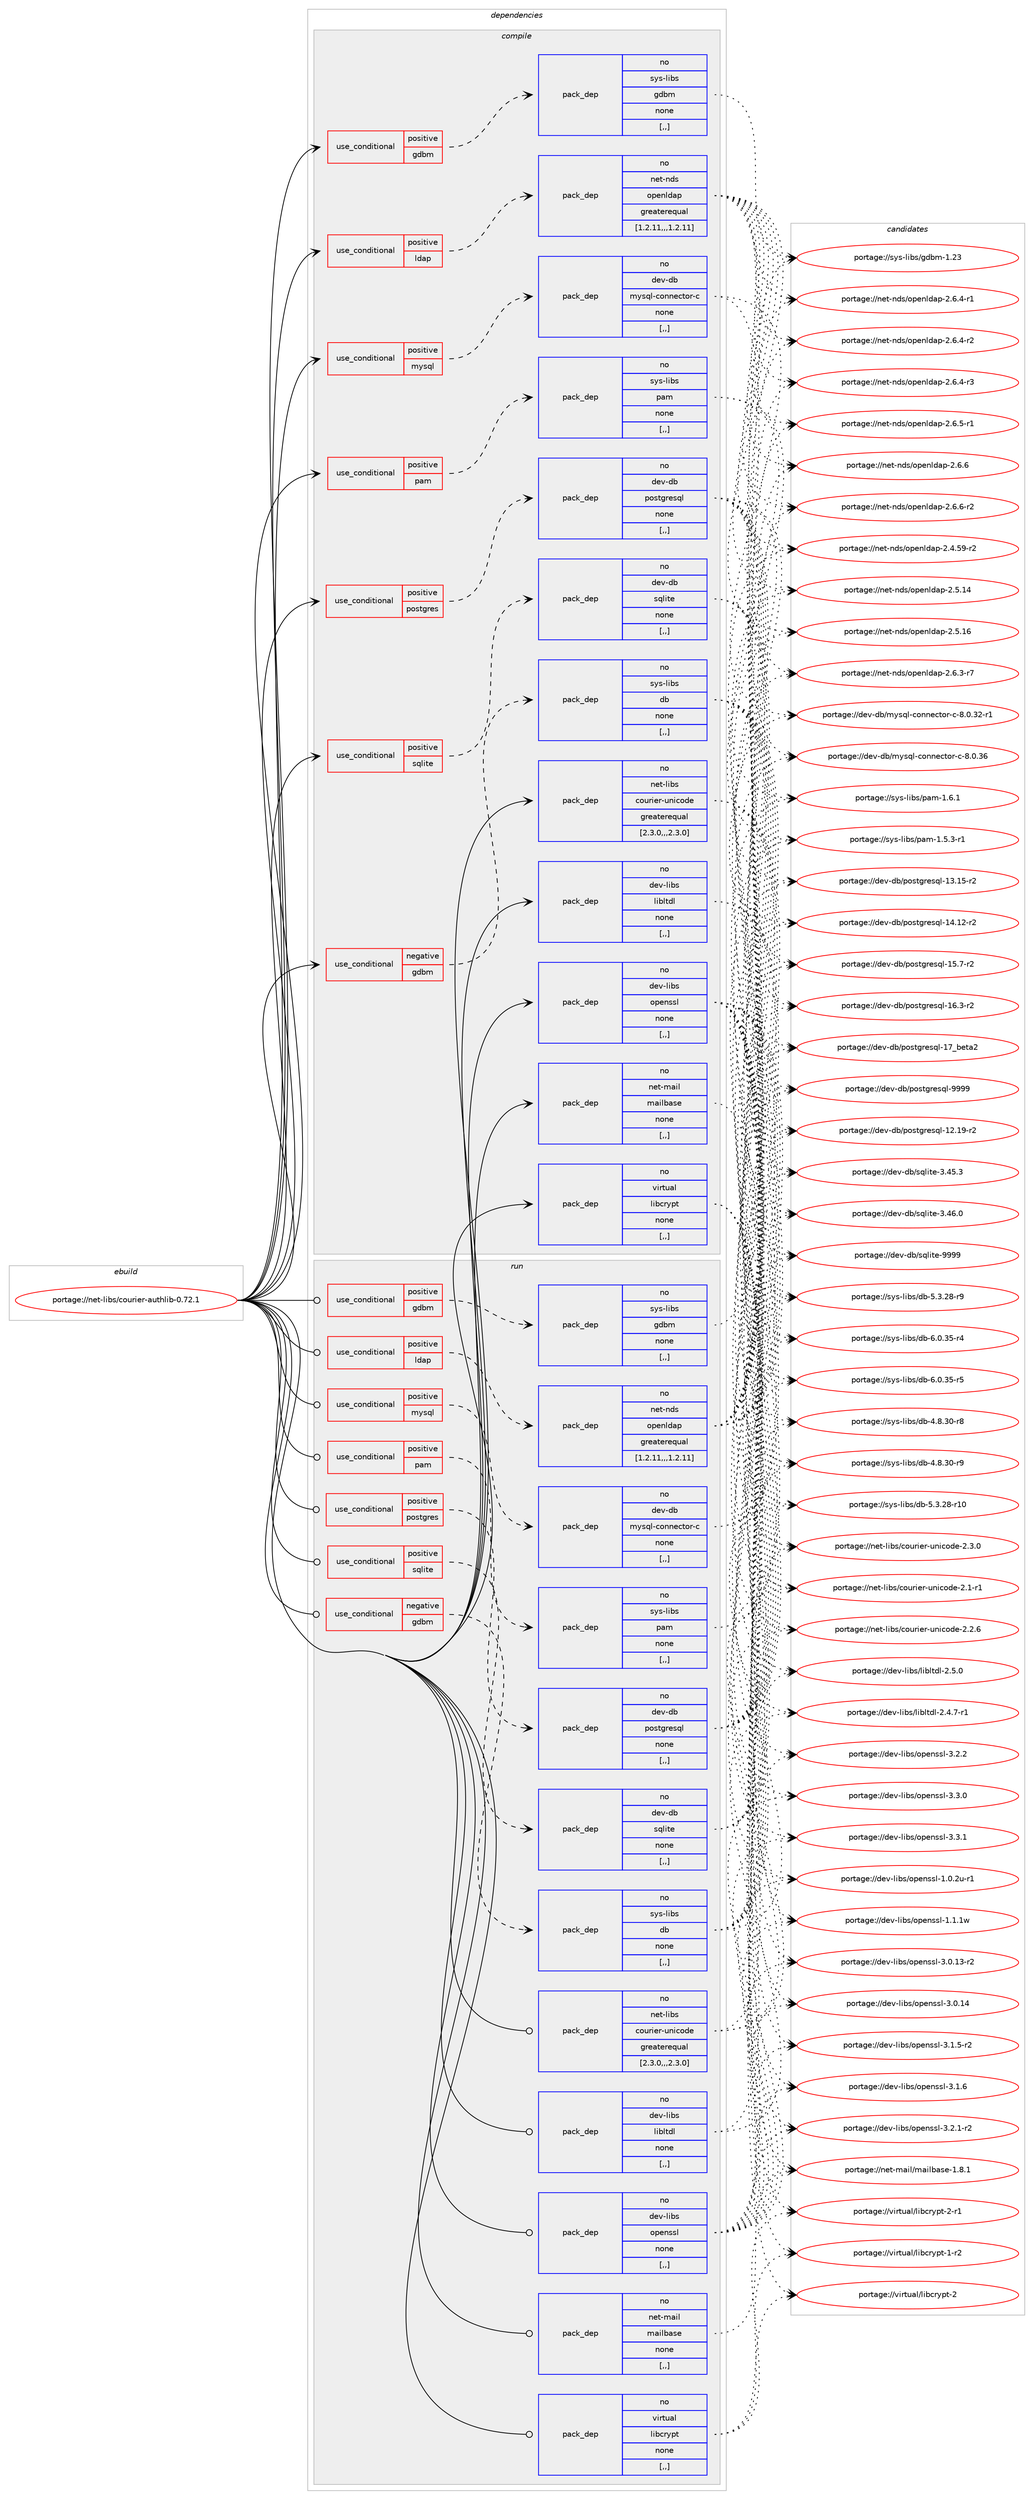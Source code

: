 digraph prolog {

# *************
# Graph options
# *************

newrank=true;
concentrate=true;
compound=true;
graph [rankdir=LR,fontname=Helvetica,fontsize=10,ranksep=1.5];#, ranksep=2.5, nodesep=0.2];
edge  [arrowhead=vee];
node  [fontname=Helvetica,fontsize=10];

# **********
# The ebuild
# **********

subgraph cluster_leftcol {
color=gray;
rank=same;
label=<<i>ebuild</i>>;
id [label="portage://net-libs/courier-authlib-0.72.1", color=red, width=4, href="../net-libs/courier-authlib-0.72.1.svg"];
}

# ****************
# The dependencies
# ****************

subgraph cluster_midcol {
color=gray;
label=<<i>dependencies</i>>;
subgraph cluster_compile {
fillcolor="#eeeeee";
style=filled;
label=<<i>compile</i>>;
subgraph cond90815 {
dependency349116 [label=<<TABLE BORDER="0" CELLBORDER="1" CELLSPACING="0" CELLPADDING="4"><TR><TD ROWSPAN="3" CELLPADDING="10">use_conditional</TD></TR><TR><TD>negative</TD></TR><TR><TD>gdbm</TD></TR></TABLE>>, shape=none, color=red];
subgraph pack255712 {
dependency349117 [label=<<TABLE BORDER="0" CELLBORDER="1" CELLSPACING="0" CELLPADDING="4" WIDTH="220"><TR><TD ROWSPAN="6" CELLPADDING="30">pack_dep</TD></TR><TR><TD WIDTH="110">no</TD></TR><TR><TD>sys-libs</TD></TR><TR><TD>db</TD></TR><TR><TD>none</TD></TR><TR><TD>[,,]</TD></TR></TABLE>>, shape=none, color=blue];
}
dependency349116:e -> dependency349117:w [weight=20,style="dashed",arrowhead="vee"];
}
id:e -> dependency349116:w [weight=20,style="solid",arrowhead="vee"];
subgraph cond90816 {
dependency349118 [label=<<TABLE BORDER="0" CELLBORDER="1" CELLSPACING="0" CELLPADDING="4"><TR><TD ROWSPAN="3" CELLPADDING="10">use_conditional</TD></TR><TR><TD>positive</TD></TR><TR><TD>gdbm</TD></TR></TABLE>>, shape=none, color=red];
subgraph pack255713 {
dependency349119 [label=<<TABLE BORDER="0" CELLBORDER="1" CELLSPACING="0" CELLPADDING="4" WIDTH="220"><TR><TD ROWSPAN="6" CELLPADDING="30">pack_dep</TD></TR><TR><TD WIDTH="110">no</TD></TR><TR><TD>sys-libs</TD></TR><TR><TD>gdbm</TD></TR><TR><TD>none</TD></TR><TR><TD>[,,]</TD></TR></TABLE>>, shape=none, color=blue];
}
dependency349118:e -> dependency349119:w [weight=20,style="dashed",arrowhead="vee"];
}
id:e -> dependency349118:w [weight=20,style="solid",arrowhead="vee"];
subgraph cond90817 {
dependency349120 [label=<<TABLE BORDER="0" CELLBORDER="1" CELLSPACING="0" CELLPADDING="4"><TR><TD ROWSPAN="3" CELLPADDING="10">use_conditional</TD></TR><TR><TD>positive</TD></TR><TR><TD>ldap</TD></TR></TABLE>>, shape=none, color=red];
subgraph pack255714 {
dependency349121 [label=<<TABLE BORDER="0" CELLBORDER="1" CELLSPACING="0" CELLPADDING="4" WIDTH="220"><TR><TD ROWSPAN="6" CELLPADDING="30">pack_dep</TD></TR><TR><TD WIDTH="110">no</TD></TR><TR><TD>net-nds</TD></TR><TR><TD>openldap</TD></TR><TR><TD>greaterequal</TD></TR><TR><TD>[1.2.11,,,1.2.11]</TD></TR></TABLE>>, shape=none, color=blue];
}
dependency349120:e -> dependency349121:w [weight=20,style="dashed",arrowhead="vee"];
}
id:e -> dependency349120:w [weight=20,style="solid",arrowhead="vee"];
subgraph cond90818 {
dependency349122 [label=<<TABLE BORDER="0" CELLBORDER="1" CELLSPACING="0" CELLPADDING="4"><TR><TD ROWSPAN="3" CELLPADDING="10">use_conditional</TD></TR><TR><TD>positive</TD></TR><TR><TD>mysql</TD></TR></TABLE>>, shape=none, color=red];
subgraph pack255715 {
dependency349123 [label=<<TABLE BORDER="0" CELLBORDER="1" CELLSPACING="0" CELLPADDING="4" WIDTH="220"><TR><TD ROWSPAN="6" CELLPADDING="30">pack_dep</TD></TR><TR><TD WIDTH="110">no</TD></TR><TR><TD>dev-db</TD></TR><TR><TD>mysql-connector-c</TD></TR><TR><TD>none</TD></TR><TR><TD>[,,]</TD></TR></TABLE>>, shape=none, color=blue];
}
dependency349122:e -> dependency349123:w [weight=20,style="dashed",arrowhead="vee"];
}
id:e -> dependency349122:w [weight=20,style="solid",arrowhead="vee"];
subgraph cond90819 {
dependency349124 [label=<<TABLE BORDER="0" CELLBORDER="1" CELLSPACING="0" CELLPADDING="4"><TR><TD ROWSPAN="3" CELLPADDING="10">use_conditional</TD></TR><TR><TD>positive</TD></TR><TR><TD>pam</TD></TR></TABLE>>, shape=none, color=red];
subgraph pack255716 {
dependency349125 [label=<<TABLE BORDER="0" CELLBORDER="1" CELLSPACING="0" CELLPADDING="4" WIDTH="220"><TR><TD ROWSPAN="6" CELLPADDING="30">pack_dep</TD></TR><TR><TD WIDTH="110">no</TD></TR><TR><TD>sys-libs</TD></TR><TR><TD>pam</TD></TR><TR><TD>none</TD></TR><TR><TD>[,,]</TD></TR></TABLE>>, shape=none, color=blue];
}
dependency349124:e -> dependency349125:w [weight=20,style="dashed",arrowhead="vee"];
}
id:e -> dependency349124:w [weight=20,style="solid",arrowhead="vee"];
subgraph cond90820 {
dependency349126 [label=<<TABLE BORDER="0" CELLBORDER="1" CELLSPACING="0" CELLPADDING="4"><TR><TD ROWSPAN="3" CELLPADDING="10">use_conditional</TD></TR><TR><TD>positive</TD></TR><TR><TD>postgres</TD></TR></TABLE>>, shape=none, color=red];
subgraph pack255717 {
dependency349127 [label=<<TABLE BORDER="0" CELLBORDER="1" CELLSPACING="0" CELLPADDING="4" WIDTH="220"><TR><TD ROWSPAN="6" CELLPADDING="30">pack_dep</TD></TR><TR><TD WIDTH="110">no</TD></TR><TR><TD>dev-db</TD></TR><TR><TD>postgresql</TD></TR><TR><TD>none</TD></TR><TR><TD>[,,]</TD></TR></TABLE>>, shape=none, color=blue];
}
dependency349126:e -> dependency349127:w [weight=20,style="dashed",arrowhead="vee"];
}
id:e -> dependency349126:w [weight=20,style="solid",arrowhead="vee"];
subgraph cond90821 {
dependency349128 [label=<<TABLE BORDER="0" CELLBORDER="1" CELLSPACING="0" CELLPADDING="4"><TR><TD ROWSPAN="3" CELLPADDING="10">use_conditional</TD></TR><TR><TD>positive</TD></TR><TR><TD>sqlite</TD></TR></TABLE>>, shape=none, color=red];
subgraph pack255718 {
dependency349129 [label=<<TABLE BORDER="0" CELLBORDER="1" CELLSPACING="0" CELLPADDING="4" WIDTH="220"><TR><TD ROWSPAN="6" CELLPADDING="30">pack_dep</TD></TR><TR><TD WIDTH="110">no</TD></TR><TR><TD>dev-db</TD></TR><TR><TD>sqlite</TD></TR><TR><TD>none</TD></TR><TR><TD>[,,]</TD></TR></TABLE>>, shape=none, color=blue];
}
dependency349128:e -> dependency349129:w [weight=20,style="dashed",arrowhead="vee"];
}
id:e -> dependency349128:w [weight=20,style="solid",arrowhead="vee"];
subgraph pack255719 {
dependency349130 [label=<<TABLE BORDER="0" CELLBORDER="1" CELLSPACING="0" CELLPADDING="4" WIDTH="220"><TR><TD ROWSPAN="6" CELLPADDING="30">pack_dep</TD></TR><TR><TD WIDTH="110">no</TD></TR><TR><TD>dev-libs</TD></TR><TR><TD>libltdl</TD></TR><TR><TD>none</TD></TR><TR><TD>[,,]</TD></TR></TABLE>>, shape=none, color=blue];
}
id:e -> dependency349130:w [weight=20,style="solid",arrowhead="vee"];
subgraph pack255720 {
dependency349131 [label=<<TABLE BORDER="0" CELLBORDER="1" CELLSPACING="0" CELLPADDING="4" WIDTH="220"><TR><TD ROWSPAN="6" CELLPADDING="30">pack_dep</TD></TR><TR><TD WIDTH="110">no</TD></TR><TR><TD>dev-libs</TD></TR><TR><TD>openssl</TD></TR><TR><TD>none</TD></TR><TR><TD>[,,]</TD></TR></TABLE>>, shape=none, color=blue];
}
id:e -> dependency349131:w [weight=20,style="solid",arrowhead="vee"];
subgraph pack255721 {
dependency349132 [label=<<TABLE BORDER="0" CELLBORDER="1" CELLSPACING="0" CELLPADDING="4" WIDTH="220"><TR><TD ROWSPAN="6" CELLPADDING="30">pack_dep</TD></TR><TR><TD WIDTH="110">no</TD></TR><TR><TD>net-libs</TD></TR><TR><TD>courier-unicode</TD></TR><TR><TD>greaterequal</TD></TR><TR><TD>[2.3.0,,,2.3.0]</TD></TR></TABLE>>, shape=none, color=blue];
}
id:e -> dependency349132:w [weight=20,style="solid",arrowhead="vee"];
subgraph pack255722 {
dependency349133 [label=<<TABLE BORDER="0" CELLBORDER="1" CELLSPACING="0" CELLPADDING="4" WIDTH="220"><TR><TD ROWSPAN="6" CELLPADDING="30">pack_dep</TD></TR><TR><TD WIDTH="110">no</TD></TR><TR><TD>net-mail</TD></TR><TR><TD>mailbase</TD></TR><TR><TD>none</TD></TR><TR><TD>[,,]</TD></TR></TABLE>>, shape=none, color=blue];
}
id:e -> dependency349133:w [weight=20,style="solid",arrowhead="vee"];
subgraph pack255723 {
dependency349134 [label=<<TABLE BORDER="0" CELLBORDER="1" CELLSPACING="0" CELLPADDING="4" WIDTH="220"><TR><TD ROWSPAN="6" CELLPADDING="30">pack_dep</TD></TR><TR><TD WIDTH="110">no</TD></TR><TR><TD>virtual</TD></TR><TR><TD>libcrypt</TD></TR><TR><TD>none</TD></TR><TR><TD>[,,]</TD></TR></TABLE>>, shape=none, color=blue];
}
id:e -> dependency349134:w [weight=20,style="solid",arrowhead="vee"];
}
subgraph cluster_compileandrun {
fillcolor="#eeeeee";
style=filled;
label=<<i>compile and run</i>>;
}
subgraph cluster_run {
fillcolor="#eeeeee";
style=filled;
label=<<i>run</i>>;
subgraph cond90822 {
dependency349135 [label=<<TABLE BORDER="0" CELLBORDER="1" CELLSPACING="0" CELLPADDING="4"><TR><TD ROWSPAN="3" CELLPADDING="10">use_conditional</TD></TR><TR><TD>negative</TD></TR><TR><TD>gdbm</TD></TR></TABLE>>, shape=none, color=red];
subgraph pack255724 {
dependency349136 [label=<<TABLE BORDER="0" CELLBORDER="1" CELLSPACING="0" CELLPADDING="4" WIDTH="220"><TR><TD ROWSPAN="6" CELLPADDING="30">pack_dep</TD></TR><TR><TD WIDTH="110">no</TD></TR><TR><TD>sys-libs</TD></TR><TR><TD>db</TD></TR><TR><TD>none</TD></TR><TR><TD>[,,]</TD></TR></TABLE>>, shape=none, color=blue];
}
dependency349135:e -> dependency349136:w [weight=20,style="dashed",arrowhead="vee"];
}
id:e -> dependency349135:w [weight=20,style="solid",arrowhead="odot"];
subgraph cond90823 {
dependency349137 [label=<<TABLE BORDER="0" CELLBORDER="1" CELLSPACING="0" CELLPADDING="4"><TR><TD ROWSPAN="3" CELLPADDING="10">use_conditional</TD></TR><TR><TD>positive</TD></TR><TR><TD>gdbm</TD></TR></TABLE>>, shape=none, color=red];
subgraph pack255725 {
dependency349138 [label=<<TABLE BORDER="0" CELLBORDER="1" CELLSPACING="0" CELLPADDING="4" WIDTH="220"><TR><TD ROWSPAN="6" CELLPADDING="30">pack_dep</TD></TR><TR><TD WIDTH="110">no</TD></TR><TR><TD>sys-libs</TD></TR><TR><TD>gdbm</TD></TR><TR><TD>none</TD></TR><TR><TD>[,,]</TD></TR></TABLE>>, shape=none, color=blue];
}
dependency349137:e -> dependency349138:w [weight=20,style="dashed",arrowhead="vee"];
}
id:e -> dependency349137:w [weight=20,style="solid",arrowhead="odot"];
subgraph cond90824 {
dependency349139 [label=<<TABLE BORDER="0" CELLBORDER="1" CELLSPACING="0" CELLPADDING="4"><TR><TD ROWSPAN="3" CELLPADDING="10">use_conditional</TD></TR><TR><TD>positive</TD></TR><TR><TD>ldap</TD></TR></TABLE>>, shape=none, color=red];
subgraph pack255726 {
dependency349140 [label=<<TABLE BORDER="0" CELLBORDER="1" CELLSPACING="0" CELLPADDING="4" WIDTH="220"><TR><TD ROWSPAN="6" CELLPADDING="30">pack_dep</TD></TR><TR><TD WIDTH="110">no</TD></TR><TR><TD>net-nds</TD></TR><TR><TD>openldap</TD></TR><TR><TD>greaterequal</TD></TR><TR><TD>[1.2.11,,,1.2.11]</TD></TR></TABLE>>, shape=none, color=blue];
}
dependency349139:e -> dependency349140:w [weight=20,style="dashed",arrowhead="vee"];
}
id:e -> dependency349139:w [weight=20,style="solid",arrowhead="odot"];
subgraph cond90825 {
dependency349141 [label=<<TABLE BORDER="0" CELLBORDER="1" CELLSPACING="0" CELLPADDING="4"><TR><TD ROWSPAN="3" CELLPADDING="10">use_conditional</TD></TR><TR><TD>positive</TD></TR><TR><TD>mysql</TD></TR></TABLE>>, shape=none, color=red];
subgraph pack255727 {
dependency349142 [label=<<TABLE BORDER="0" CELLBORDER="1" CELLSPACING="0" CELLPADDING="4" WIDTH="220"><TR><TD ROWSPAN="6" CELLPADDING="30">pack_dep</TD></TR><TR><TD WIDTH="110">no</TD></TR><TR><TD>dev-db</TD></TR><TR><TD>mysql-connector-c</TD></TR><TR><TD>none</TD></TR><TR><TD>[,,]</TD></TR></TABLE>>, shape=none, color=blue];
}
dependency349141:e -> dependency349142:w [weight=20,style="dashed",arrowhead="vee"];
}
id:e -> dependency349141:w [weight=20,style="solid",arrowhead="odot"];
subgraph cond90826 {
dependency349143 [label=<<TABLE BORDER="0" CELLBORDER="1" CELLSPACING="0" CELLPADDING="4"><TR><TD ROWSPAN="3" CELLPADDING="10">use_conditional</TD></TR><TR><TD>positive</TD></TR><TR><TD>pam</TD></TR></TABLE>>, shape=none, color=red];
subgraph pack255728 {
dependency349144 [label=<<TABLE BORDER="0" CELLBORDER="1" CELLSPACING="0" CELLPADDING="4" WIDTH="220"><TR><TD ROWSPAN="6" CELLPADDING="30">pack_dep</TD></TR><TR><TD WIDTH="110">no</TD></TR><TR><TD>sys-libs</TD></TR><TR><TD>pam</TD></TR><TR><TD>none</TD></TR><TR><TD>[,,]</TD></TR></TABLE>>, shape=none, color=blue];
}
dependency349143:e -> dependency349144:w [weight=20,style="dashed",arrowhead="vee"];
}
id:e -> dependency349143:w [weight=20,style="solid",arrowhead="odot"];
subgraph cond90827 {
dependency349145 [label=<<TABLE BORDER="0" CELLBORDER="1" CELLSPACING="0" CELLPADDING="4"><TR><TD ROWSPAN="3" CELLPADDING="10">use_conditional</TD></TR><TR><TD>positive</TD></TR><TR><TD>postgres</TD></TR></TABLE>>, shape=none, color=red];
subgraph pack255729 {
dependency349146 [label=<<TABLE BORDER="0" CELLBORDER="1" CELLSPACING="0" CELLPADDING="4" WIDTH="220"><TR><TD ROWSPAN="6" CELLPADDING="30">pack_dep</TD></TR><TR><TD WIDTH="110">no</TD></TR><TR><TD>dev-db</TD></TR><TR><TD>postgresql</TD></TR><TR><TD>none</TD></TR><TR><TD>[,,]</TD></TR></TABLE>>, shape=none, color=blue];
}
dependency349145:e -> dependency349146:w [weight=20,style="dashed",arrowhead="vee"];
}
id:e -> dependency349145:w [weight=20,style="solid",arrowhead="odot"];
subgraph cond90828 {
dependency349147 [label=<<TABLE BORDER="0" CELLBORDER="1" CELLSPACING="0" CELLPADDING="4"><TR><TD ROWSPAN="3" CELLPADDING="10">use_conditional</TD></TR><TR><TD>positive</TD></TR><TR><TD>sqlite</TD></TR></TABLE>>, shape=none, color=red];
subgraph pack255730 {
dependency349148 [label=<<TABLE BORDER="0" CELLBORDER="1" CELLSPACING="0" CELLPADDING="4" WIDTH="220"><TR><TD ROWSPAN="6" CELLPADDING="30">pack_dep</TD></TR><TR><TD WIDTH="110">no</TD></TR><TR><TD>dev-db</TD></TR><TR><TD>sqlite</TD></TR><TR><TD>none</TD></TR><TR><TD>[,,]</TD></TR></TABLE>>, shape=none, color=blue];
}
dependency349147:e -> dependency349148:w [weight=20,style="dashed",arrowhead="vee"];
}
id:e -> dependency349147:w [weight=20,style="solid",arrowhead="odot"];
subgraph pack255731 {
dependency349149 [label=<<TABLE BORDER="0" CELLBORDER="1" CELLSPACING="0" CELLPADDING="4" WIDTH="220"><TR><TD ROWSPAN="6" CELLPADDING="30">pack_dep</TD></TR><TR><TD WIDTH="110">no</TD></TR><TR><TD>dev-libs</TD></TR><TR><TD>libltdl</TD></TR><TR><TD>none</TD></TR><TR><TD>[,,]</TD></TR></TABLE>>, shape=none, color=blue];
}
id:e -> dependency349149:w [weight=20,style="solid",arrowhead="odot"];
subgraph pack255732 {
dependency349150 [label=<<TABLE BORDER="0" CELLBORDER="1" CELLSPACING="0" CELLPADDING="4" WIDTH="220"><TR><TD ROWSPAN="6" CELLPADDING="30">pack_dep</TD></TR><TR><TD WIDTH="110">no</TD></TR><TR><TD>dev-libs</TD></TR><TR><TD>openssl</TD></TR><TR><TD>none</TD></TR><TR><TD>[,,]</TD></TR></TABLE>>, shape=none, color=blue];
}
id:e -> dependency349150:w [weight=20,style="solid",arrowhead="odot"];
subgraph pack255733 {
dependency349151 [label=<<TABLE BORDER="0" CELLBORDER="1" CELLSPACING="0" CELLPADDING="4" WIDTH="220"><TR><TD ROWSPAN="6" CELLPADDING="30">pack_dep</TD></TR><TR><TD WIDTH="110">no</TD></TR><TR><TD>net-libs</TD></TR><TR><TD>courier-unicode</TD></TR><TR><TD>greaterequal</TD></TR><TR><TD>[2.3.0,,,2.3.0]</TD></TR></TABLE>>, shape=none, color=blue];
}
id:e -> dependency349151:w [weight=20,style="solid",arrowhead="odot"];
subgraph pack255734 {
dependency349152 [label=<<TABLE BORDER="0" CELLBORDER="1" CELLSPACING="0" CELLPADDING="4" WIDTH="220"><TR><TD ROWSPAN="6" CELLPADDING="30">pack_dep</TD></TR><TR><TD WIDTH="110">no</TD></TR><TR><TD>net-mail</TD></TR><TR><TD>mailbase</TD></TR><TR><TD>none</TD></TR><TR><TD>[,,]</TD></TR></TABLE>>, shape=none, color=blue];
}
id:e -> dependency349152:w [weight=20,style="solid",arrowhead="odot"];
subgraph pack255735 {
dependency349153 [label=<<TABLE BORDER="0" CELLBORDER="1" CELLSPACING="0" CELLPADDING="4" WIDTH="220"><TR><TD ROWSPAN="6" CELLPADDING="30">pack_dep</TD></TR><TR><TD WIDTH="110">no</TD></TR><TR><TD>virtual</TD></TR><TR><TD>libcrypt</TD></TR><TR><TD>none</TD></TR><TR><TD>[,,]</TD></TR></TABLE>>, shape=none, color=blue];
}
id:e -> dependency349153:w [weight=20,style="solid",arrowhead="odot"];
}
}

# **************
# The candidates
# **************

subgraph cluster_choices {
rank=same;
color=gray;
label=<<i>candidates</i>>;

subgraph choice255712 {
color=black;
nodesep=1;
choice11512111545108105981154710098455246564651484511456 [label="portage://sys-libs/db-4.8.30-r8", color=red, width=4,href="../sys-libs/db-4.8.30-r8.svg"];
choice11512111545108105981154710098455246564651484511457 [label="portage://sys-libs/db-4.8.30-r9", color=red, width=4,href="../sys-libs/db-4.8.30-r9.svg"];
choice1151211154510810598115471009845534651465056451144948 [label="portage://sys-libs/db-5.3.28-r10", color=red, width=4,href="../sys-libs/db-5.3.28-r10.svg"];
choice11512111545108105981154710098455346514650564511457 [label="portage://sys-libs/db-5.3.28-r9", color=red, width=4,href="../sys-libs/db-5.3.28-r9.svg"];
choice11512111545108105981154710098455446484651534511452 [label="portage://sys-libs/db-6.0.35-r4", color=red, width=4,href="../sys-libs/db-6.0.35-r4.svg"];
choice11512111545108105981154710098455446484651534511453 [label="portage://sys-libs/db-6.0.35-r5", color=red, width=4,href="../sys-libs/db-6.0.35-r5.svg"];
dependency349117:e -> choice11512111545108105981154710098455246564651484511456:w [style=dotted,weight="100"];
dependency349117:e -> choice11512111545108105981154710098455246564651484511457:w [style=dotted,weight="100"];
dependency349117:e -> choice1151211154510810598115471009845534651465056451144948:w [style=dotted,weight="100"];
dependency349117:e -> choice11512111545108105981154710098455346514650564511457:w [style=dotted,weight="100"];
dependency349117:e -> choice11512111545108105981154710098455446484651534511452:w [style=dotted,weight="100"];
dependency349117:e -> choice11512111545108105981154710098455446484651534511453:w [style=dotted,weight="100"];
}
subgraph choice255713 {
color=black;
nodesep=1;
choice115121115451081059811547103100981094549465051 [label="portage://sys-libs/gdbm-1.23", color=red, width=4,href="../sys-libs/gdbm-1.23.svg"];
dependency349119:e -> choice115121115451081059811547103100981094549465051:w [style=dotted,weight="100"];
}
subgraph choice255714 {
color=black;
nodesep=1;
choice110101116451101001154711111210111010810097112455046524653574511450 [label="portage://net-nds/openldap-2.4.59-r2", color=red, width=4,href="../net-nds/openldap-2.4.59-r2.svg"];
choice11010111645110100115471111121011101081009711245504653464952 [label="portage://net-nds/openldap-2.5.14", color=red, width=4,href="../net-nds/openldap-2.5.14.svg"];
choice11010111645110100115471111121011101081009711245504653464954 [label="portage://net-nds/openldap-2.5.16", color=red, width=4,href="../net-nds/openldap-2.5.16.svg"];
choice1101011164511010011547111112101110108100971124550465446514511455 [label="portage://net-nds/openldap-2.6.3-r7", color=red, width=4,href="../net-nds/openldap-2.6.3-r7.svg"];
choice1101011164511010011547111112101110108100971124550465446524511449 [label="portage://net-nds/openldap-2.6.4-r1", color=red, width=4,href="../net-nds/openldap-2.6.4-r1.svg"];
choice1101011164511010011547111112101110108100971124550465446524511450 [label="portage://net-nds/openldap-2.6.4-r2", color=red, width=4,href="../net-nds/openldap-2.6.4-r2.svg"];
choice1101011164511010011547111112101110108100971124550465446524511451 [label="portage://net-nds/openldap-2.6.4-r3", color=red, width=4,href="../net-nds/openldap-2.6.4-r3.svg"];
choice1101011164511010011547111112101110108100971124550465446534511449 [label="portage://net-nds/openldap-2.6.5-r1", color=red, width=4,href="../net-nds/openldap-2.6.5-r1.svg"];
choice110101116451101001154711111210111010810097112455046544654 [label="portage://net-nds/openldap-2.6.6", color=red, width=4,href="../net-nds/openldap-2.6.6.svg"];
choice1101011164511010011547111112101110108100971124550465446544511450 [label="portage://net-nds/openldap-2.6.6-r2", color=red, width=4,href="../net-nds/openldap-2.6.6-r2.svg"];
dependency349121:e -> choice110101116451101001154711111210111010810097112455046524653574511450:w [style=dotted,weight="100"];
dependency349121:e -> choice11010111645110100115471111121011101081009711245504653464952:w [style=dotted,weight="100"];
dependency349121:e -> choice11010111645110100115471111121011101081009711245504653464954:w [style=dotted,weight="100"];
dependency349121:e -> choice1101011164511010011547111112101110108100971124550465446514511455:w [style=dotted,weight="100"];
dependency349121:e -> choice1101011164511010011547111112101110108100971124550465446524511449:w [style=dotted,weight="100"];
dependency349121:e -> choice1101011164511010011547111112101110108100971124550465446524511450:w [style=dotted,weight="100"];
dependency349121:e -> choice1101011164511010011547111112101110108100971124550465446524511451:w [style=dotted,weight="100"];
dependency349121:e -> choice1101011164511010011547111112101110108100971124550465446534511449:w [style=dotted,weight="100"];
dependency349121:e -> choice110101116451101001154711111210111010810097112455046544654:w [style=dotted,weight="100"];
dependency349121:e -> choice1101011164511010011547111112101110108100971124550465446544511450:w [style=dotted,weight="100"];
}
subgraph choice255715 {
color=black;
nodesep=1;
choice1001011184510098471091211151131084599111110110101991161111144599455646484651504511449 [label="portage://dev-db/mysql-connector-c-8.0.32-r1", color=red, width=4,href="../dev-db/mysql-connector-c-8.0.32-r1.svg"];
choice100101118451009847109121115113108459911111011010199116111114459945564648465154 [label="portage://dev-db/mysql-connector-c-8.0.36", color=red, width=4,href="../dev-db/mysql-connector-c-8.0.36.svg"];
dependency349123:e -> choice1001011184510098471091211151131084599111110110101991161111144599455646484651504511449:w [style=dotted,weight="100"];
dependency349123:e -> choice100101118451009847109121115113108459911111011010199116111114459945564648465154:w [style=dotted,weight="100"];
}
subgraph choice255716 {
color=black;
nodesep=1;
choice115121115451081059811547112971094549465346514511449 [label="portage://sys-libs/pam-1.5.3-r1", color=red, width=4,href="../sys-libs/pam-1.5.3-r1.svg"];
choice11512111545108105981154711297109454946544649 [label="portage://sys-libs/pam-1.6.1", color=red, width=4,href="../sys-libs/pam-1.6.1.svg"];
dependency349125:e -> choice115121115451081059811547112971094549465346514511449:w [style=dotted,weight="100"];
dependency349125:e -> choice11512111545108105981154711297109454946544649:w [style=dotted,weight="100"];
}
subgraph choice255717 {
color=black;
nodesep=1;
choice1001011184510098471121111151161031141011151131084549504649574511450 [label="portage://dev-db/postgresql-12.19-r2", color=red, width=4,href="../dev-db/postgresql-12.19-r2.svg"];
choice1001011184510098471121111151161031141011151131084549514649534511450 [label="portage://dev-db/postgresql-13.15-r2", color=red, width=4,href="../dev-db/postgresql-13.15-r2.svg"];
choice1001011184510098471121111151161031141011151131084549524649504511450 [label="portage://dev-db/postgresql-14.12-r2", color=red, width=4,href="../dev-db/postgresql-14.12-r2.svg"];
choice10010111845100984711211111511610311410111511310845495346554511450 [label="portage://dev-db/postgresql-15.7-r2", color=red, width=4,href="../dev-db/postgresql-15.7-r2.svg"];
choice10010111845100984711211111511610311410111511310845495446514511450 [label="portage://dev-db/postgresql-16.3-r2", color=red, width=4,href="../dev-db/postgresql-16.3-r2.svg"];
choice10010111845100984711211111511610311410111511310845495595981011169750 [label="portage://dev-db/postgresql-17_beta2", color=red, width=4,href="../dev-db/postgresql-17_beta2.svg"];
choice1001011184510098471121111151161031141011151131084557575757 [label="portage://dev-db/postgresql-9999", color=red, width=4,href="../dev-db/postgresql-9999.svg"];
dependency349127:e -> choice1001011184510098471121111151161031141011151131084549504649574511450:w [style=dotted,weight="100"];
dependency349127:e -> choice1001011184510098471121111151161031141011151131084549514649534511450:w [style=dotted,weight="100"];
dependency349127:e -> choice1001011184510098471121111151161031141011151131084549524649504511450:w [style=dotted,weight="100"];
dependency349127:e -> choice10010111845100984711211111511610311410111511310845495346554511450:w [style=dotted,weight="100"];
dependency349127:e -> choice10010111845100984711211111511610311410111511310845495446514511450:w [style=dotted,weight="100"];
dependency349127:e -> choice10010111845100984711211111511610311410111511310845495595981011169750:w [style=dotted,weight="100"];
dependency349127:e -> choice1001011184510098471121111151161031141011151131084557575757:w [style=dotted,weight="100"];
}
subgraph choice255718 {
color=black;
nodesep=1;
choice10010111845100984711511310810511610145514652534651 [label="portage://dev-db/sqlite-3.45.3", color=red, width=4,href="../dev-db/sqlite-3.45.3.svg"];
choice10010111845100984711511310810511610145514652544648 [label="portage://dev-db/sqlite-3.46.0", color=red, width=4,href="../dev-db/sqlite-3.46.0.svg"];
choice1001011184510098471151131081051161014557575757 [label="portage://dev-db/sqlite-9999", color=red, width=4,href="../dev-db/sqlite-9999.svg"];
dependency349129:e -> choice10010111845100984711511310810511610145514652534651:w [style=dotted,weight="100"];
dependency349129:e -> choice10010111845100984711511310810511610145514652544648:w [style=dotted,weight="100"];
dependency349129:e -> choice1001011184510098471151131081051161014557575757:w [style=dotted,weight="100"];
}
subgraph choice255719 {
color=black;
nodesep=1;
choice100101118451081059811547108105981081161001084550465246554511449 [label="portage://dev-libs/libltdl-2.4.7-r1", color=red, width=4,href="../dev-libs/libltdl-2.4.7-r1.svg"];
choice10010111845108105981154710810598108116100108455046534648 [label="portage://dev-libs/libltdl-2.5.0", color=red, width=4,href="../dev-libs/libltdl-2.5.0.svg"];
dependency349130:e -> choice100101118451081059811547108105981081161001084550465246554511449:w [style=dotted,weight="100"];
dependency349130:e -> choice10010111845108105981154710810598108116100108455046534648:w [style=dotted,weight="100"];
}
subgraph choice255720 {
color=black;
nodesep=1;
choice1001011184510810598115471111121011101151151084549464846501174511449 [label="portage://dev-libs/openssl-1.0.2u-r1", color=red, width=4,href="../dev-libs/openssl-1.0.2u-r1.svg"];
choice100101118451081059811547111112101110115115108454946494649119 [label="portage://dev-libs/openssl-1.1.1w", color=red, width=4,href="../dev-libs/openssl-1.1.1w.svg"];
choice100101118451081059811547111112101110115115108455146484649514511450 [label="portage://dev-libs/openssl-3.0.13-r2", color=red, width=4,href="../dev-libs/openssl-3.0.13-r2.svg"];
choice10010111845108105981154711111210111011511510845514648464952 [label="portage://dev-libs/openssl-3.0.14", color=red, width=4,href="../dev-libs/openssl-3.0.14.svg"];
choice1001011184510810598115471111121011101151151084551464946534511450 [label="portage://dev-libs/openssl-3.1.5-r2", color=red, width=4,href="../dev-libs/openssl-3.1.5-r2.svg"];
choice100101118451081059811547111112101110115115108455146494654 [label="portage://dev-libs/openssl-3.1.6", color=red, width=4,href="../dev-libs/openssl-3.1.6.svg"];
choice1001011184510810598115471111121011101151151084551465046494511450 [label="portage://dev-libs/openssl-3.2.1-r2", color=red, width=4,href="../dev-libs/openssl-3.2.1-r2.svg"];
choice100101118451081059811547111112101110115115108455146504650 [label="portage://dev-libs/openssl-3.2.2", color=red, width=4,href="../dev-libs/openssl-3.2.2.svg"];
choice100101118451081059811547111112101110115115108455146514648 [label="portage://dev-libs/openssl-3.3.0", color=red, width=4,href="../dev-libs/openssl-3.3.0.svg"];
choice100101118451081059811547111112101110115115108455146514649 [label="portage://dev-libs/openssl-3.3.1", color=red, width=4,href="../dev-libs/openssl-3.3.1.svg"];
dependency349131:e -> choice1001011184510810598115471111121011101151151084549464846501174511449:w [style=dotted,weight="100"];
dependency349131:e -> choice100101118451081059811547111112101110115115108454946494649119:w [style=dotted,weight="100"];
dependency349131:e -> choice100101118451081059811547111112101110115115108455146484649514511450:w [style=dotted,weight="100"];
dependency349131:e -> choice10010111845108105981154711111210111011511510845514648464952:w [style=dotted,weight="100"];
dependency349131:e -> choice1001011184510810598115471111121011101151151084551464946534511450:w [style=dotted,weight="100"];
dependency349131:e -> choice100101118451081059811547111112101110115115108455146494654:w [style=dotted,weight="100"];
dependency349131:e -> choice1001011184510810598115471111121011101151151084551465046494511450:w [style=dotted,weight="100"];
dependency349131:e -> choice100101118451081059811547111112101110115115108455146504650:w [style=dotted,weight="100"];
dependency349131:e -> choice100101118451081059811547111112101110115115108455146514648:w [style=dotted,weight="100"];
dependency349131:e -> choice100101118451081059811547111112101110115115108455146514649:w [style=dotted,weight="100"];
}
subgraph choice255721 {
color=black;
nodesep=1;
choice110101116451081059811547991111171141051011144511711010599111100101455046494511449 [label="portage://net-libs/courier-unicode-2.1-r1", color=red, width=4,href="../net-libs/courier-unicode-2.1-r1.svg"];
choice110101116451081059811547991111171141051011144511711010599111100101455046504654 [label="portage://net-libs/courier-unicode-2.2.6", color=red, width=4,href="../net-libs/courier-unicode-2.2.6.svg"];
choice110101116451081059811547991111171141051011144511711010599111100101455046514648 [label="portage://net-libs/courier-unicode-2.3.0", color=red, width=4,href="../net-libs/courier-unicode-2.3.0.svg"];
dependency349132:e -> choice110101116451081059811547991111171141051011144511711010599111100101455046494511449:w [style=dotted,weight="100"];
dependency349132:e -> choice110101116451081059811547991111171141051011144511711010599111100101455046504654:w [style=dotted,weight="100"];
dependency349132:e -> choice110101116451081059811547991111171141051011144511711010599111100101455046514648:w [style=dotted,weight="100"];
}
subgraph choice255722 {
color=black;
nodesep=1;
choice110101116451099710510847109971051089897115101454946564649 [label="portage://net-mail/mailbase-1.8.1", color=red, width=4,href="../net-mail/mailbase-1.8.1.svg"];
dependency349133:e -> choice110101116451099710510847109971051089897115101454946564649:w [style=dotted,weight="100"];
}
subgraph choice255723 {
color=black;
nodesep=1;
choice1181051141161179710847108105989911412111211645494511450 [label="portage://virtual/libcrypt-1-r2", color=red, width=4,href="../virtual/libcrypt-1-r2.svg"];
choice118105114116117971084710810598991141211121164550 [label="portage://virtual/libcrypt-2", color=red, width=4,href="../virtual/libcrypt-2.svg"];
choice1181051141161179710847108105989911412111211645504511449 [label="portage://virtual/libcrypt-2-r1", color=red, width=4,href="../virtual/libcrypt-2-r1.svg"];
dependency349134:e -> choice1181051141161179710847108105989911412111211645494511450:w [style=dotted,weight="100"];
dependency349134:e -> choice118105114116117971084710810598991141211121164550:w [style=dotted,weight="100"];
dependency349134:e -> choice1181051141161179710847108105989911412111211645504511449:w [style=dotted,weight="100"];
}
subgraph choice255724 {
color=black;
nodesep=1;
choice11512111545108105981154710098455246564651484511456 [label="portage://sys-libs/db-4.8.30-r8", color=red, width=4,href="../sys-libs/db-4.8.30-r8.svg"];
choice11512111545108105981154710098455246564651484511457 [label="portage://sys-libs/db-4.8.30-r9", color=red, width=4,href="../sys-libs/db-4.8.30-r9.svg"];
choice1151211154510810598115471009845534651465056451144948 [label="portage://sys-libs/db-5.3.28-r10", color=red, width=4,href="../sys-libs/db-5.3.28-r10.svg"];
choice11512111545108105981154710098455346514650564511457 [label="portage://sys-libs/db-5.3.28-r9", color=red, width=4,href="../sys-libs/db-5.3.28-r9.svg"];
choice11512111545108105981154710098455446484651534511452 [label="portage://sys-libs/db-6.0.35-r4", color=red, width=4,href="../sys-libs/db-6.0.35-r4.svg"];
choice11512111545108105981154710098455446484651534511453 [label="portage://sys-libs/db-6.0.35-r5", color=red, width=4,href="../sys-libs/db-6.0.35-r5.svg"];
dependency349136:e -> choice11512111545108105981154710098455246564651484511456:w [style=dotted,weight="100"];
dependency349136:e -> choice11512111545108105981154710098455246564651484511457:w [style=dotted,weight="100"];
dependency349136:e -> choice1151211154510810598115471009845534651465056451144948:w [style=dotted,weight="100"];
dependency349136:e -> choice11512111545108105981154710098455346514650564511457:w [style=dotted,weight="100"];
dependency349136:e -> choice11512111545108105981154710098455446484651534511452:w [style=dotted,weight="100"];
dependency349136:e -> choice11512111545108105981154710098455446484651534511453:w [style=dotted,weight="100"];
}
subgraph choice255725 {
color=black;
nodesep=1;
choice115121115451081059811547103100981094549465051 [label="portage://sys-libs/gdbm-1.23", color=red, width=4,href="../sys-libs/gdbm-1.23.svg"];
dependency349138:e -> choice115121115451081059811547103100981094549465051:w [style=dotted,weight="100"];
}
subgraph choice255726 {
color=black;
nodesep=1;
choice110101116451101001154711111210111010810097112455046524653574511450 [label="portage://net-nds/openldap-2.4.59-r2", color=red, width=4,href="../net-nds/openldap-2.4.59-r2.svg"];
choice11010111645110100115471111121011101081009711245504653464952 [label="portage://net-nds/openldap-2.5.14", color=red, width=4,href="../net-nds/openldap-2.5.14.svg"];
choice11010111645110100115471111121011101081009711245504653464954 [label="portage://net-nds/openldap-2.5.16", color=red, width=4,href="../net-nds/openldap-2.5.16.svg"];
choice1101011164511010011547111112101110108100971124550465446514511455 [label="portage://net-nds/openldap-2.6.3-r7", color=red, width=4,href="../net-nds/openldap-2.6.3-r7.svg"];
choice1101011164511010011547111112101110108100971124550465446524511449 [label="portage://net-nds/openldap-2.6.4-r1", color=red, width=4,href="../net-nds/openldap-2.6.4-r1.svg"];
choice1101011164511010011547111112101110108100971124550465446524511450 [label="portage://net-nds/openldap-2.6.4-r2", color=red, width=4,href="../net-nds/openldap-2.6.4-r2.svg"];
choice1101011164511010011547111112101110108100971124550465446524511451 [label="portage://net-nds/openldap-2.6.4-r3", color=red, width=4,href="../net-nds/openldap-2.6.4-r3.svg"];
choice1101011164511010011547111112101110108100971124550465446534511449 [label="portage://net-nds/openldap-2.6.5-r1", color=red, width=4,href="../net-nds/openldap-2.6.5-r1.svg"];
choice110101116451101001154711111210111010810097112455046544654 [label="portage://net-nds/openldap-2.6.6", color=red, width=4,href="../net-nds/openldap-2.6.6.svg"];
choice1101011164511010011547111112101110108100971124550465446544511450 [label="portage://net-nds/openldap-2.6.6-r2", color=red, width=4,href="../net-nds/openldap-2.6.6-r2.svg"];
dependency349140:e -> choice110101116451101001154711111210111010810097112455046524653574511450:w [style=dotted,weight="100"];
dependency349140:e -> choice11010111645110100115471111121011101081009711245504653464952:w [style=dotted,weight="100"];
dependency349140:e -> choice11010111645110100115471111121011101081009711245504653464954:w [style=dotted,weight="100"];
dependency349140:e -> choice1101011164511010011547111112101110108100971124550465446514511455:w [style=dotted,weight="100"];
dependency349140:e -> choice1101011164511010011547111112101110108100971124550465446524511449:w [style=dotted,weight="100"];
dependency349140:e -> choice1101011164511010011547111112101110108100971124550465446524511450:w [style=dotted,weight="100"];
dependency349140:e -> choice1101011164511010011547111112101110108100971124550465446524511451:w [style=dotted,weight="100"];
dependency349140:e -> choice1101011164511010011547111112101110108100971124550465446534511449:w [style=dotted,weight="100"];
dependency349140:e -> choice110101116451101001154711111210111010810097112455046544654:w [style=dotted,weight="100"];
dependency349140:e -> choice1101011164511010011547111112101110108100971124550465446544511450:w [style=dotted,weight="100"];
}
subgraph choice255727 {
color=black;
nodesep=1;
choice1001011184510098471091211151131084599111110110101991161111144599455646484651504511449 [label="portage://dev-db/mysql-connector-c-8.0.32-r1", color=red, width=4,href="../dev-db/mysql-connector-c-8.0.32-r1.svg"];
choice100101118451009847109121115113108459911111011010199116111114459945564648465154 [label="portage://dev-db/mysql-connector-c-8.0.36", color=red, width=4,href="../dev-db/mysql-connector-c-8.0.36.svg"];
dependency349142:e -> choice1001011184510098471091211151131084599111110110101991161111144599455646484651504511449:w [style=dotted,weight="100"];
dependency349142:e -> choice100101118451009847109121115113108459911111011010199116111114459945564648465154:w [style=dotted,weight="100"];
}
subgraph choice255728 {
color=black;
nodesep=1;
choice115121115451081059811547112971094549465346514511449 [label="portage://sys-libs/pam-1.5.3-r1", color=red, width=4,href="../sys-libs/pam-1.5.3-r1.svg"];
choice11512111545108105981154711297109454946544649 [label="portage://sys-libs/pam-1.6.1", color=red, width=4,href="../sys-libs/pam-1.6.1.svg"];
dependency349144:e -> choice115121115451081059811547112971094549465346514511449:w [style=dotted,weight="100"];
dependency349144:e -> choice11512111545108105981154711297109454946544649:w [style=dotted,weight="100"];
}
subgraph choice255729 {
color=black;
nodesep=1;
choice1001011184510098471121111151161031141011151131084549504649574511450 [label="portage://dev-db/postgresql-12.19-r2", color=red, width=4,href="../dev-db/postgresql-12.19-r2.svg"];
choice1001011184510098471121111151161031141011151131084549514649534511450 [label="portage://dev-db/postgresql-13.15-r2", color=red, width=4,href="../dev-db/postgresql-13.15-r2.svg"];
choice1001011184510098471121111151161031141011151131084549524649504511450 [label="portage://dev-db/postgresql-14.12-r2", color=red, width=4,href="../dev-db/postgresql-14.12-r2.svg"];
choice10010111845100984711211111511610311410111511310845495346554511450 [label="portage://dev-db/postgresql-15.7-r2", color=red, width=4,href="../dev-db/postgresql-15.7-r2.svg"];
choice10010111845100984711211111511610311410111511310845495446514511450 [label="portage://dev-db/postgresql-16.3-r2", color=red, width=4,href="../dev-db/postgresql-16.3-r2.svg"];
choice10010111845100984711211111511610311410111511310845495595981011169750 [label="portage://dev-db/postgresql-17_beta2", color=red, width=4,href="../dev-db/postgresql-17_beta2.svg"];
choice1001011184510098471121111151161031141011151131084557575757 [label="portage://dev-db/postgresql-9999", color=red, width=4,href="../dev-db/postgresql-9999.svg"];
dependency349146:e -> choice1001011184510098471121111151161031141011151131084549504649574511450:w [style=dotted,weight="100"];
dependency349146:e -> choice1001011184510098471121111151161031141011151131084549514649534511450:w [style=dotted,weight="100"];
dependency349146:e -> choice1001011184510098471121111151161031141011151131084549524649504511450:w [style=dotted,weight="100"];
dependency349146:e -> choice10010111845100984711211111511610311410111511310845495346554511450:w [style=dotted,weight="100"];
dependency349146:e -> choice10010111845100984711211111511610311410111511310845495446514511450:w [style=dotted,weight="100"];
dependency349146:e -> choice10010111845100984711211111511610311410111511310845495595981011169750:w [style=dotted,weight="100"];
dependency349146:e -> choice1001011184510098471121111151161031141011151131084557575757:w [style=dotted,weight="100"];
}
subgraph choice255730 {
color=black;
nodesep=1;
choice10010111845100984711511310810511610145514652534651 [label="portage://dev-db/sqlite-3.45.3", color=red, width=4,href="../dev-db/sqlite-3.45.3.svg"];
choice10010111845100984711511310810511610145514652544648 [label="portage://dev-db/sqlite-3.46.0", color=red, width=4,href="../dev-db/sqlite-3.46.0.svg"];
choice1001011184510098471151131081051161014557575757 [label="portage://dev-db/sqlite-9999", color=red, width=4,href="../dev-db/sqlite-9999.svg"];
dependency349148:e -> choice10010111845100984711511310810511610145514652534651:w [style=dotted,weight="100"];
dependency349148:e -> choice10010111845100984711511310810511610145514652544648:w [style=dotted,weight="100"];
dependency349148:e -> choice1001011184510098471151131081051161014557575757:w [style=dotted,weight="100"];
}
subgraph choice255731 {
color=black;
nodesep=1;
choice100101118451081059811547108105981081161001084550465246554511449 [label="portage://dev-libs/libltdl-2.4.7-r1", color=red, width=4,href="../dev-libs/libltdl-2.4.7-r1.svg"];
choice10010111845108105981154710810598108116100108455046534648 [label="portage://dev-libs/libltdl-2.5.0", color=red, width=4,href="../dev-libs/libltdl-2.5.0.svg"];
dependency349149:e -> choice100101118451081059811547108105981081161001084550465246554511449:w [style=dotted,weight="100"];
dependency349149:e -> choice10010111845108105981154710810598108116100108455046534648:w [style=dotted,weight="100"];
}
subgraph choice255732 {
color=black;
nodesep=1;
choice1001011184510810598115471111121011101151151084549464846501174511449 [label="portage://dev-libs/openssl-1.0.2u-r1", color=red, width=4,href="../dev-libs/openssl-1.0.2u-r1.svg"];
choice100101118451081059811547111112101110115115108454946494649119 [label="portage://dev-libs/openssl-1.1.1w", color=red, width=4,href="../dev-libs/openssl-1.1.1w.svg"];
choice100101118451081059811547111112101110115115108455146484649514511450 [label="portage://dev-libs/openssl-3.0.13-r2", color=red, width=4,href="../dev-libs/openssl-3.0.13-r2.svg"];
choice10010111845108105981154711111210111011511510845514648464952 [label="portage://dev-libs/openssl-3.0.14", color=red, width=4,href="../dev-libs/openssl-3.0.14.svg"];
choice1001011184510810598115471111121011101151151084551464946534511450 [label="portage://dev-libs/openssl-3.1.5-r2", color=red, width=4,href="../dev-libs/openssl-3.1.5-r2.svg"];
choice100101118451081059811547111112101110115115108455146494654 [label="portage://dev-libs/openssl-3.1.6", color=red, width=4,href="../dev-libs/openssl-3.1.6.svg"];
choice1001011184510810598115471111121011101151151084551465046494511450 [label="portage://dev-libs/openssl-3.2.1-r2", color=red, width=4,href="../dev-libs/openssl-3.2.1-r2.svg"];
choice100101118451081059811547111112101110115115108455146504650 [label="portage://dev-libs/openssl-3.2.2", color=red, width=4,href="../dev-libs/openssl-3.2.2.svg"];
choice100101118451081059811547111112101110115115108455146514648 [label="portage://dev-libs/openssl-3.3.0", color=red, width=4,href="../dev-libs/openssl-3.3.0.svg"];
choice100101118451081059811547111112101110115115108455146514649 [label="portage://dev-libs/openssl-3.3.1", color=red, width=4,href="../dev-libs/openssl-3.3.1.svg"];
dependency349150:e -> choice1001011184510810598115471111121011101151151084549464846501174511449:w [style=dotted,weight="100"];
dependency349150:e -> choice100101118451081059811547111112101110115115108454946494649119:w [style=dotted,weight="100"];
dependency349150:e -> choice100101118451081059811547111112101110115115108455146484649514511450:w [style=dotted,weight="100"];
dependency349150:e -> choice10010111845108105981154711111210111011511510845514648464952:w [style=dotted,weight="100"];
dependency349150:e -> choice1001011184510810598115471111121011101151151084551464946534511450:w [style=dotted,weight="100"];
dependency349150:e -> choice100101118451081059811547111112101110115115108455146494654:w [style=dotted,weight="100"];
dependency349150:e -> choice1001011184510810598115471111121011101151151084551465046494511450:w [style=dotted,weight="100"];
dependency349150:e -> choice100101118451081059811547111112101110115115108455146504650:w [style=dotted,weight="100"];
dependency349150:e -> choice100101118451081059811547111112101110115115108455146514648:w [style=dotted,weight="100"];
dependency349150:e -> choice100101118451081059811547111112101110115115108455146514649:w [style=dotted,weight="100"];
}
subgraph choice255733 {
color=black;
nodesep=1;
choice110101116451081059811547991111171141051011144511711010599111100101455046494511449 [label="portage://net-libs/courier-unicode-2.1-r1", color=red, width=4,href="../net-libs/courier-unicode-2.1-r1.svg"];
choice110101116451081059811547991111171141051011144511711010599111100101455046504654 [label="portage://net-libs/courier-unicode-2.2.6", color=red, width=4,href="../net-libs/courier-unicode-2.2.6.svg"];
choice110101116451081059811547991111171141051011144511711010599111100101455046514648 [label="portage://net-libs/courier-unicode-2.3.0", color=red, width=4,href="../net-libs/courier-unicode-2.3.0.svg"];
dependency349151:e -> choice110101116451081059811547991111171141051011144511711010599111100101455046494511449:w [style=dotted,weight="100"];
dependency349151:e -> choice110101116451081059811547991111171141051011144511711010599111100101455046504654:w [style=dotted,weight="100"];
dependency349151:e -> choice110101116451081059811547991111171141051011144511711010599111100101455046514648:w [style=dotted,weight="100"];
}
subgraph choice255734 {
color=black;
nodesep=1;
choice110101116451099710510847109971051089897115101454946564649 [label="portage://net-mail/mailbase-1.8.1", color=red, width=4,href="../net-mail/mailbase-1.8.1.svg"];
dependency349152:e -> choice110101116451099710510847109971051089897115101454946564649:w [style=dotted,weight="100"];
}
subgraph choice255735 {
color=black;
nodesep=1;
choice1181051141161179710847108105989911412111211645494511450 [label="portage://virtual/libcrypt-1-r2", color=red, width=4,href="../virtual/libcrypt-1-r2.svg"];
choice118105114116117971084710810598991141211121164550 [label="portage://virtual/libcrypt-2", color=red, width=4,href="../virtual/libcrypt-2.svg"];
choice1181051141161179710847108105989911412111211645504511449 [label="portage://virtual/libcrypt-2-r1", color=red, width=4,href="../virtual/libcrypt-2-r1.svg"];
dependency349153:e -> choice1181051141161179710847108105989911412111211645494511450:w [style=dotted,weight="100"];
dependency349153:e -> choice118105114116117971084710810598991141211121164550:w [style=dotted,weight="100"];
dependency349153:e -> choice1181051141161179710847108105989911412111211645504511449:w [style=dotted,weight="100"];
}
}

}
